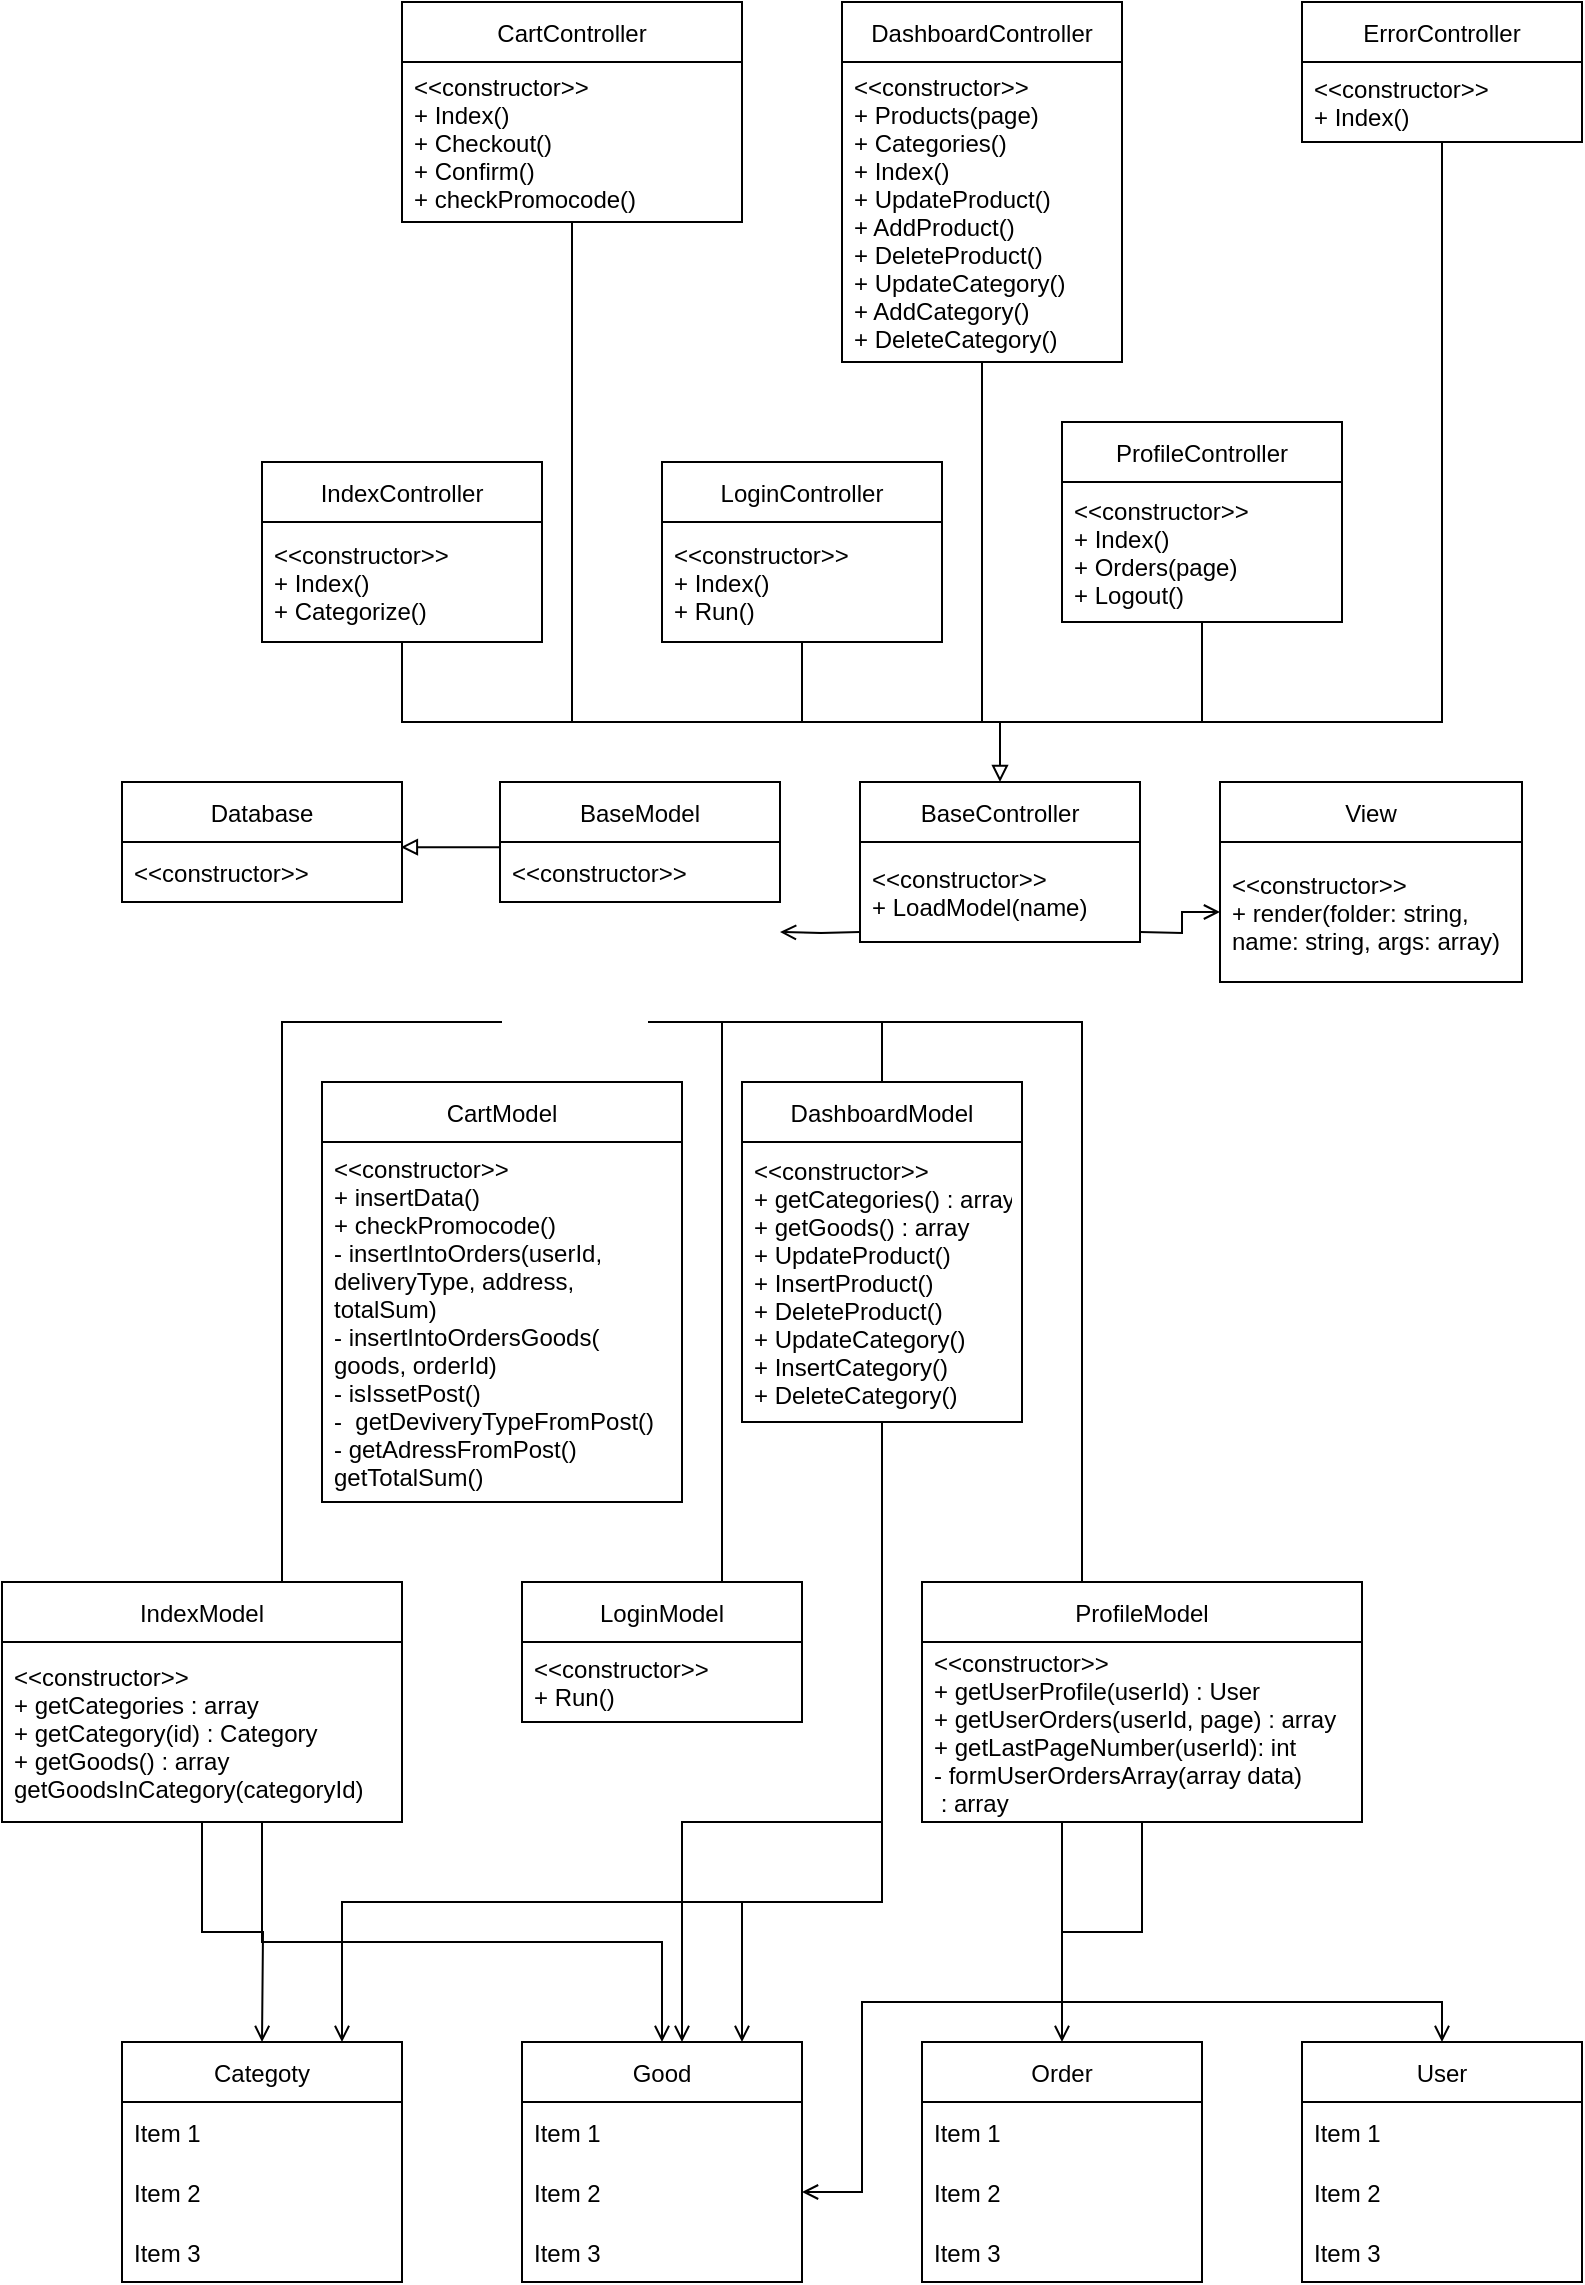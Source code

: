 <mxfile version="17.1.3" type="github">
  <diagram id="hvruk2pE5dILkIvBJ2YZ" name="Page-1">
    <mxGraphModel dx="782" dy="428" grid="1" gridSize="10" guides="1" tooltips="1" connect="1" arrows="1" fold="1" page="1" pageScale="1" pageWidth="827" pageHeight="1169" math="0" shadow="0">
      <root>
        <mxCell id="0" />
        <mxCell id="1" parent="0" />
        <mxCell id="80jz7MyqvtuJZ1k7g_Dv-2" value="BaseController" style="swimlane;fontStyle=0;childLayout=stackLayout;horizontal=1;startSize=30;horizontalStack=0;resizeParent=1;resizeParentMax=0;resizeLast=0;collapsible=1;marginBottom=0;" vertex="1" parent="1">
          <mxGeometry x="439" y="410" width="140" height="80" as="geometry" />
        </mxCell>
        <mxCell id="80jz7MyqvtuJZ1k7g_Dv-3" value="&lt;&lt;constructor&gt;&gt;&#xa;+ LoadModel(name)" style="text;strokeColor=none;fillColor=none;align=left;verticalAlign=middle;spacingLeft=4;spacingRight=4;overflow=hidden;points=[[0,0.5],[1,0.5]];portConstraint=eastwest;rotatable=0;" vertex="1" parent="80jz7MyqvtuJZ1k7g_Dv-2">
          <mxGeometry y="30" width="140" height="50" as="geometry" />
        </mxCell>
        <mxCell id="80jz7MyqvtuJZ1k7g_Dv-106" style="edgeStyle=orthogonalEdgeStyle;rounded=0;orthogonalLoop=1;jettySize=auto;html=1;entryX=0.996;entryY=0.087;entryDx=0;entryDy=0;entryPerimeter=0;endArrow=block;endFill=0;" edge="1" parent="1" source="80jz7MyqvtuJZ1k7g_Dv-6" target="80jz7MyqvtuJZ1k7g_Dv-15">
          <mxGeometry relative="1" as="geometry">
            <Array as="points">
              <mxPoint x="235" y="443" />
            </Array>
          </mxGeometry>
        </mxCell>
        <mxCell id="80jz7MyqvtuJZ1k7g_Dv-6" value="BaseModel" style="swimlane;fontStyle=0;childLayout=stackLayout;horizontal=1;startSize=30;horizontalStack=0;resizeParent=1;resizeParentMax=0;resizeLast=0;collapsible=1;marginBottom=0;" vertex="1" parent="1">
          <mxGeometry x="259" y="410" width="140" height="60" as="geometry" />
        </mxCell>
        <mxCell id="80jz7MyqvtuJZ1k7g_Dv-7" value="&lt;&lt;constructor&gt;&gt;" style="text;strokeColor=none;fillColor=none;align=left;verticalAlign=middle;spacingLeft=4;spacingRight=4;overflow=hidden;points=[[0,0.5],[1,0.5]];portConstraint=eastwest;rotatable=0;" vertex="1" parent="80jz7MyqvtuJZ1k7g_Dv-6">
          <mxGeometry y="30" width="140" height="30" as="geometry" />
        </mxCell>
        <mxCell id="80jz7MyqvtuJZ1k7g_Dv-10" value="View" style="swimlane;fontStyle=0;childLayout=stackLayout;horizontal=1;startSize=30;horizontalStack=0;resizeParent=1;resizeParentMax=0;resizeLast=0;collapsible=1;marginBottom=0;" vertex="1" parent="1">
          <mxGeometry x="619" y="410" width="151" height="100" as="geometry" />
        </mxCell>
        <mxCell id="80jz7MyqvtuJZ1k7g_Dv-12" value="&lt;&lt;constructor&gt;&gt;&#xa;+ render(folder: string,&#xa;name: string, args: array)" style="text;strokeColor=none;fillColor=none;align=left;verticalAlign=middle;spacingLeft=4;spacingRight=4;overflow=hidden;points=[[0,0.5],[1,0.5]];portConstraint=eastwest;rotatable=0;" vertex="1" parent="80jz7MyqvtuJZ1k7g_Dv-10">
          <mxGeometry y="30" width="151" height="70" as="geometry" />
        </mxCell>
        <mxCell id="80jz7MyqvtuJZ1k7g_Dv-14" value="Database" style="swimlane;fontStyle=0;childLayout=stackLayout;horizontal=1;startSize=30;horizontalStack=0;resizeParent=1;resizeParentMax=0;resizeLast=0;collapsible=1;marginBottom=0;" vertex="1" parent="1">
          <mxGeometry x="70" y="410" width="140" height="60" as="geometry" />
        </mxCell>
        <mxCell id="80jz7MyqvtuJZ1k7g_Dv-15" value="&lt;&lt;constructor&gt;&gt;" style="text;strokeColor=none;fillColor=none;align=left;verticalAlign=middle;spacingLeft=4;spacingRight=4;overflow=hidden;points=[[0,0.5],[1,0.5]];portConstraint=eastwest;rotatable=0;" vertex="1" parent="80jz7MyqvtuJZ1k7g_Dv-14">
          <mxGeometry y="30" width="140" height="30" as="geometry" />
        </mxCell>
        <mxCell id="80jz7MyqvtuJZ1k7g_Dv-86" style="edgeStyle=orthogonalEdgeStyle;rounded=0;orthogonalLoop=1;jettySize=auto;html=1;endArrow=none;endFill=0;" edge="1" parent="1" source="80jz7MyqvtuJZ1k7g_Dv-18">
          <mxGeometry relative="1" as="geometry">
            <mxPoint x="500" y="380" as="targetPoint" />
          </mxGeometry>
        </mxCell>
        <mxCell id="80jz7MyqvtuJZ1k7g_Dv-18" value="DashboardController" style="swimlane;fontStyle=0;childLayout=stackLayout;horizontal=1;startSize=30;horizontalStack=0;resizeParent=1;resizeParentMax=0;resizeLast=0;collapsible=1;marginBottom=0;" vertex="1" parent="1">
          <mxGeometry x="430" y="20" width="140" height="180" as="geometry" />
        </mxCell>
        <mxCell id="80jz7MyqvtuJZ1k7g_Dv-19" value="&lt;&lt;constructor&gt;&gt;&#xa;+ Products(page)&#xa;+ Categories()&#xa;+ Index()&#xa;+ UpdateProduct()&#xa;+ AddProduct()&#xa;+ DeleteProduct()&#xa;+ UpdateCategory()&#xa;+ AddCategory()&#xa;+ DeleteCategory()" style="text;strokeColor=none;fillColor=none;align=left;verticalAlign=middle;spacingLeft=4;spacingRight=4;overflow=hidden;points=[[0,0.5],[1,0.5]];portConstraint=eastwest;rotatable=0;" vertex="1" parent="80jz7MyqvtuJZ1k7g_Dv-18">
          <mxGeometry y="30" width="140" height="150" as="geometry" />
        </mxCell>
        <mxCell id="80jz7MyqvtuJZ1k7g_Dv-85" style="edgeStyle=orthogonalEdgeStyle;rounded=0;orthogonalLoop=1;jettySize=auto;html=1;endArrow=none;endFill=0;" edge="1" parent="1" source="80jz7MyqvtuJZ1k7g_Dv-22">
          <mxGeometry relative="1" as="geometry">
            <mxPoint x="310" y="380" as="targetPoint" />
            <Array as="points">
              <mxPoint x="295" y="380" />
            </Array>
          </mxGeometry>
        </mxCell>
        <mxCell id="80jz7MyqvtuJZ1k7g_Dv-22" value="CartController" style="swimlane;fontStyle=0;childLayout=stackLayout;horizontal=1;startSize=30;horizontalStack=0;resizeParent=1;resizeParentMax=0;resizeLast=0;collapsible=1;marginBottom=0;" vertex="1" parent="1">
          <mxGeometry x="210" y="20" width="170" height="110" as="geometry" />
        </mxCell>
        <mxCell id="80jz7MyqvtuJZ1k7g_Dv-23" value="&lt;&lt;constructor&gt;&gt;&#xa;+ Index()&#xa;+ Checkout()&#xa;+ Confirm()&#xa;+ checkPromocode()" style="text;strokeColor=none;fillColor=none;align=left;verticalAlign=middle;spacingLeft=4;spacingRight=4;overflow=hidden;points=[[0,0.5],[1,0.5]];portConstraint=eastwest;rotatable=0;" vertex="1" parent="80jz7MyqvtuJZ1k7g_Dv-22">
          <mxGeometry y="30" width="170" height="80" as="geometry" />
        </mxCell>
        <mxCell id="80jz7MyqvtuJZ1k7g_Dv-87" style="edgeStyle=orthogonalEdgeStyle;rounded=0;orthogonalLoop=1;jettySize=auto;html=1;endArrow=none;endFill=0;" edge="1" parent="1" source="80jz7MyqvtuJZ1k7g_Dv-26">
          <mxGeometry relative="1" as="geometry">
            <mxPoint x="600" y="380" as="targetPoint" />
            <Array as="points">
              <mxPoint x="730" y="380" />
              <mxPoint x="600" y="380" />
            </Array>
          </mxGeometry>
        </mxCell>
        <mxCell id="80jz7MyqvtuJZ1k7g_Dv-26" value="ErrorController" style="swimlane;fontStyle=0;childLayout=stackLayout;horizontal=1;startSize=30;horizontalStack=0;resizeParent=1;resizeParentMax=0;resizeLast=0;collapsible=1;marginBottom=0;" vertex="1" parent="1">
          <mxGeometry x="660" y="20" width="140" height="70" as="geometry" />
        </mxCell>
        <mxCell id="80jz7MyqvtuJZ1k7g_Dv-27" value="&lt;&lt;constructor&gt;&gt;&#xa;+ Index()" style="text;strokeColor=none;fillColor=none;align=left;verticalAlign=middle;spacingLeft=4;spacingRight=4;overflow=hidden;points=[[0,0.5],[1,0.5]];portConstraint=eastwest;rotatable=0;" vertex="1" parent="80jz7MyqvtuJZ1k7g_Dv-26">
          <mxGeometry y="30" width="140" height="40" as="geometry" />
        </mxCell>
        <mxCell id="80jz7MyqvtuJZ1k7g_Dv-104" style="edgeStyle=orthogonalEdgeStyle;rounded=0;orthogonalLoop=1;jettySize=auto;html=1;endArrow=none;endFill=0;" edge="1" parent="1" source="80jz7MyqvtuJZ1k7g_Dv-30">
          <mxGeometry relative="1" as="geometry">
            <mxPoint x="510" y="380" as="targetPoint" />
            <Array as="points">
              <mxPoint x="410" y="380" />
            </Array>
          </mxGeometry>
        </mxCell>
        <mxCell id="80jz7MyqvtuJZ1k7g_Dv-30" value="LoginController" style="swimlane;fontStyle=0;childLayout=stackLayout;horizontal=1;startSize=30;horizontalStack=0;resizeParent=1;resizeParentMax=0;resizeLast=0;collapsible=1;marginBottom=0;" vertex="1" parent="1">
          <mxGeometry x="340" y="250" width="140" height="90" as="geometry" />
        </mxCell>
        <mxCell id="80jz7MyqvtuJZ1k7g_Dv-31" value="&lt;&lt;constructor&gt;&gt;&#xa;+ Index()&#xa;+ Run()" style="text;strokeColor=none;fillColor=none;align=left;verticalAlign=middle;spacingLeft=4;spacingRight=4;overflow=hidden;points=[[0,0.5],[1,0.5]];portConstraint=eastwest;rotatable=0;" vertex="1" parent="80jz7MyqvtuJZ1k7g_Dv-30">
          <mxGeometry y="30" width="140" height="60" as="geometry" />
        </mxCell>
        <mxCell id="80jz7MyqvtuJZ1k7g_Dv-83" style="edgeStyle=orthogonalEdgeStyle;rounded=0;orthogonalLoop=1;jettySize=auto;html=1;entryX=0.5;entryY=0;entryDx=0;entryDy=0;endArrow=block;endFill=0;" edge="1" parent="1" source="80jz7MyqvtuJZ1k7g_Dv-34" target="80jz7MyqvtuJZ1k7g_Dv-2">
          <mxGeometry relative="1" as="geometry">
            <Array as="points">
              <mxPoint x="210" y="380" />
              <mxPoint x="509" y="380" />
            </Array>
          </mxGeometry>
        </mxCell>
        <mxCell id="80jz7MyqvtuJZ1k7g_Dv-34" value="IndexController" style="swimlane;fontStyle=0;childLayout=stackLayout;horizontal=1;startSize=30;horizontalStack=0;resizeParent=1;resizeParentMax=0;resizeLast=0;collapsible=1;marginBottom=0;" vertex="1" parent="1">
          <mxGeometry x="140" y="250" width="140" height="90" as="geometry" />
        </mxCell>
        <mxCell id="80jz7MyqvtuJZ1k7g_Dv-35" value="&lt;&lt;constructor&gt;&gt;&#xa;+ Index()&#xa;+ Categorize()" style="text;strokeColor=none;fillColor=none;align=left;verticalAlign=middle;spacingLeft=4;spacingRight=4;overflow=hidden;points=[[0,0.5],[1,0.5]];portConstraint=eastwest;rotatable=0;" vertex="1" parent="80jz7MyqvtuJZ1k7g_Dv-34">
          <mxGeometry y="30" width="140" height="60" as="geometry" />
        </mxCell>
        <mxCell id="80jz7MyqvtuJZ1k7g_Dv-84" style="edgeStyle=orthogonalEdgeStyle;rounded=0;orthogonalLoop=1;jettySize=auto;html=1;endArrow=none;endFill=0;" edge="1" parent="1" source="80jz7MyqvtuJZ1k7g_Dv-38">
          <mxGeometry relative="1" as="geometry">
            <mxPoint x="509" y="380" as="targetPoint" />
            <Array as="points">
              <mxPoint x="610" y="380" />
              <mxPoint x="509" y="380" />
            </Array>
          </mxGeometry>
        </mxCell>
        <mxCell id="80jz7MyqvtuJZ1k7g_Dv-38" value="ProfileController" style="swimlane;fontStyle=0;childLayout=stackLayout;horizontal=1;startSize=30;horizontalStack=0;resizeParent=1;resizeParentMax=0;resizeLast=0;collapsible=1;marginBottom=0;" vertex="1" parent="1">
          <mxGeometry x="540" y="230" width="140" height="100" as="geometry" />
        </mxCell>
        <mxCell id="80jz7MyqvtuJZ1k7g_Dv-39" value="&lt;&lt;constructor&gt;&gt;&#xa;+ Index()&#xa;+ Orders(page)&#xa;+ Logout()" style="text;strokeColor=none;fillColor=none;align=left;verticalAlign=middle;spacingLeft=4;spacingRight=4;overflow=hidden;points=[[0,0.5],[1,0.5]];portConstraint=eastwest;rotatable=0;" vertex="1" parent="80jz7MyqvtuJZ1k7g_Dv-38">
          <mxGeometry y="30" width="140" height="70" as="geometry" />
        </mxCell>
        <mxCell id="80jz7MyqvtuJZ1k7g_Dv-82" style="edgeStyle=orthogonalEdgeStyle;rounded=0;orthogonalLoop=1;jettySize=auto;html=1;endArrow=none;endFill=0;" edge="1" parent="1" source="80jz7MyqvtuJZ1k7g_Dv-42">
          <mxGeometry relative="1" as="geometry">
            <mxPoint x="333" y="530" as="targetPoint" />
            <Array as="points">
              <mxPoint x="450" y="530" />
            </Array>
          </mxGeometry>
        </mxCell>
        <mxCell id="80jz7MyqvtuJZ1k7g_Dv-91" style="edgeStyle=orthogonalEdgeStyle;rounded=0;orthogonalLoop=1;jettySize=auto;html=1;endArrow=open;endFill=0;" edge="1" parent="1" source="80jz7MyqvtuJZ1k7g_Dv-42" target="80jz7MyqvtuJZ1k7g_Dv-62">
          <mxGeometry relative="1" as="geometry">
            <Array as="points">
              <mxPoint x="450" y="930" />
              <mxPoint x="350" y="930" />
            </Array>
          </mxGeometry>
        </mxCell>
        <mxCell id="80jz7MyqvtuJZ1k7g_Dv-92" style="edgeStyle=orthogonalEdgeStyle;rounded=0;orthogonalLoop=1;jettySize=auto;html=1;endArrow=open;endFill=0;" edge="1" parent="1" source="80jz7MyqvtuJZ1k7g_Dv-42" target="80jz7MyqvtuJZ1k7g_Dv-66">
          <mxGeometry relative="1" as="geometry">
            <Array as="points">
              <mxPoint x="450" y="970" />
              <mxPoint x="180" y="970" />
            </Array>
          </mxGeometry>
        </mxCell>
        <mxCell id="80jz7MyqvtuJZ1k7g_Dv-95" style="edgeStyle=orthogonalEdgeStyle;rounded=0;orthogonalLoop=1;jettySize=auto;html=1;endArrow=open;endFill=0;" edge="1" parent="1" source="80jz7MyqvtuJZ1k7g_Dv-42" target="80jz7MyqvtuJZ1k7g_Dv-62">
          <mxGeometry relative="1" as="geometry">
            <Array as="points">
              <mxPoint x="450" y="970" />
              <mxPoint x="380" y="970" />
            </Array>
          </mxGeometry>
        </mxCell>
        <mxCell id="80jz7MyqvtuJZ1k7g_Dv-42" value="DashboardModel" style="swimlane;fontStyle=0;childLayout=stackLayout;horizontal=1;startSize=30;horizontalStack=0;resizeParent=1;resizeParentMax=0;resizeLast=0;collapsible=1;marginBottom=0;" vertex="1" parent="1">
          <mxGeometry x="380" y="560" width="140" height="170" as="geometry" />
        </mxCell>
        <mxCell id="80jz7MyqvtuJZ1k7g_Dv-43" value="&lt;&lt;constructor&gt;&gt;&#xa;+ getCategories() : array&#xa;+ getGoods() : array&#xa;+ UpdateProduct()&#xa;+ InsertProduct()&#xa;+ DeleteProduct()&#xa;+ UpdateCategory()&#xa;+ InsertCategory()&#xa;+ DeleteCategory()" style="text;strokeColor=none;fillColor=none;align=left;verticalAlign=middle;spacingLeft=4;spacingRight=4;overflow=hidden;points=[[0,0.5],[1,0.5]];portConstraint=eastwest;rotatable=0;" vertex="1" parent="80jz7MyqvtuJZ1k7g_Dv-42">
          <mxGeometry y="30" width="140" height="140" as="geometry" />
        </mxCell>
        <mxCell id="80jz7MyqvtuJZ1k7g_Dv-46" value="CartModel" style="swimlane;fontStyle=0;childLayout=stackLayout;horizontal=1;startSize=30;horizontalStack=0;resizeParent=1;resizeParentMax=0;resizeLast=0;collapsible=1;marginBottom=0;" vertex="1" parent="1">
          <mxGeometry x="170" y="560" width="180" height="210" as="geometry" />
        </mxCell>
        <mxCell id="80jz7MyqvtuJZ1k7g_Dv-47" value="&lt;&lt;constructor&gt;&gt;&#xa;+ insertData()&#xa;+ checkPromocode()&#xa;- insertIntoOrders(userId,&#xa;deliveryType, address,&#xa;totalSum)&#xa;- insertIntoOrdersGoods(&#xa;goods, orderId)&#xa;- isIssetPost()&#xa;-  getDeviveryTypeFromPost()&#xa;- getAdressFromPost()&#xa;getTotalSum()" style="text;strokeColor=none;fillColor=none;align=left;verticalAlign=middle;spacingLeft=4;spacingRight=4;overflow=hidden;points=[[0,0.5],[1,0.5]];portConstraint=eastwest;rotatable=0;" vertex="1" parent="80jz7MyqvtuJZ1k7g_Dv-46">
          <mxGeometry y="30" width="180" height="180" as="geometry" />
        </mxCell>
        <mxCell id="80jz7MyqvtuJZ1k7g_Dv-90" style="edgeStyle=orthogonalEdgeStyle;rounded=0;orthogonalLoop=1;jettySize=auto;html=1;endArrow=none;endFill=0;" edge="1" parent="1" source="80jz7MyqvtuJZ1k7g_Dv-50">
          <mxGeometry relative="1" as="geometry">
            <mxPoint x="350" y="530" as="targetPoint" />
            <Array as="points">
              <mxPoint x="370" y="530" />
            </Array>
          </mxGeometry>
        </mxCell>
        <mxCell id="80jz7MyqvtuJZ1k7g_Dv-50" value="LoginModel" style="swimlane;fontStyle=0;childLayout=stackLayout;horizontal=1;startSize=30;horizontalStack=0;resizeParent=1;resizeParentMax=0;resizeLast=0;collapsible=1;marginBottom=0;" vertex="1" parent="1">
          <mxGeometry x="270" y="810" width="140" height="70" as="geometry" />
        </mxCell>
        <mxCell id="80jz7MyqvtuJZ1k7g_Dv-51" value="&lt;&lt;constructor&gt;&gt;&#xa;+ Run()" style="text;strokeColor=none;fillColor=none;align=left;verticalAlign=middle;spacingLeft=4;spacingRight=4;overflow=hidden;points=[[0,0.5],[1,0.5]];portConstraint=eastwest;rotatable=0;" vertex="1" parent="80jz7MyqvtuJZ1k7g_Dv-50">
          <mxGeometry y="30" width="140" height="40" as="geometry" />
        </mxCell>
        <mxCell id="80jz7MyqvtuJZ1k7g_Dv-88" style="edgeStyle=orthogonalEdgeStyle;rounded=0;orthogonalLoop=1;jettySize=auto;html=1;endArrow=none;endFill=0;" edge="1" parent="1" source="80jz7MyqvtuJZ1k7g_Dv-54">
          <mxGeometry relative="1" as="geometry">
            <mxPoint x="260" y="530" as="targetPoint" />
            <Array as="points">
              <mxPoint x="150" y="530" />
            </Array>
          </mxGeometry>
        </mxCell>
        <mxCell id="80jz7MyqvtuJZ1k7g_Dv-93" style="edgeStyle=orthogonalEdgeStyle;rounded=0;orthogonalLoop=1;jettySize=auto;html=1;endArrow=open;endFill=0;" edge="1" parent="1" source="80jz7MyqvtuJZ1k7g_Dv-54">
          <mxGeometry relative="1" as="geometry">
            <mxPoint x="140" y="1040" as="targetPoint" />
          </mxGeometry>
        </mxCell>
        <mxCell id="80jz7MyqvtuJZ1k7g_Dv-94" style="edgeStyle=orthogonalEdgeStyle;rounded=0;orthogonalLoop=1;jettySize=auto;html=1;entryX=0.5;entryY=0;entryDx=0;entryDy=0;endArrow=open;endFill=0;" edge="1" parent="1" source="80jz7MyqvtuJZ1k7g_Dv-54" target="80jz7MyqvtuJZ1k7g_Dv-62">
          <mxGeometry relative="1" as="geometry">
            <Array as="points">
              <mxPoint x="140" y="990" />
              <mxPoint x="340" y="990" />
            </Array>
          </mxGeometry>
        </mxCell>
        <mxCell id="80jz7MyqvtuJZ1k7g_Dv-54" value="IndexModel" style="swimlane;fontStyle=0;childLayout=stackLayout;horizontal=1;startSize=30;horizontalStack=0;resizeParent=1;resizeParentMax=0;resizeLast=0;collapsible=1;marginBottom=0;" vertex="1" parent="1">
          <mxGeometry x="10" y="810" width="200" height="120" as="geometry" />
        </mxCell>
        <mxCell id="80jz7MyqvtuJZ1k7g_Dv-55" value="&lt;&lt;constructor&gt;&gt;&#xa;+ getCategories : array&#xa;+ getCategory(id) : Category&#xa;+ getGoods() : array&#xa;getGoodsInCategory(categoryId)" style="text;strokeColor=none;fillColor=none;align=left;verticalAlign=middle;spacingLeft=4;spacingRight=4;overflow=hidden;points=[[0,0.5],[1,0.5]];portConstraint=eastwest;rotatable=0;" vertex="1" parent="80jz7MyqvtuJZ1k7g_Dv-54">
          <mxGeometry y="30" width="200" height="90" as="geometry" />
        </mxCell>
        <mxCell id="80jz7MyqvtuJZ1k7g_Dv-89" style="edgeStyle=orthogonalEdgeStyle;rounded=0;orthogonalLoop=1;jettySize=auto;html=1;endArrow=none;endFill=0;" edge="1" parent="1" source="80jz7MyqvtuJZ1k7g_Dv-58">
          <mxGeometry relative="1" as="geometry">
            <mxPoint x="450" y="530" as="targetPoint" />
            <Array as="points">
              <mxPoint x="550" y="530" />
            </Array>
          </mxGeometry>
        </mxCell>
        <mxCell id="80jz7MyqvtuJZ1k7g_Dv-96" style="edgeStyle=orthogonalEdgeStyle;rounded=0;orthogonalLoop=1;jettySize=auto;html=1;endArrow=open;endFill=0;" edge="1" parent="1" source="80jz7MyqvtuJZ1k7g_Dv-58" target="80jz7MyqvtuJZ1k7g_Dv-74">
          <mxGeometry relative="1" as="geometry">
            <Array as="points">
              <mxPoint x="540" y="1020" />
              <mxPoint x="730" y="1020" />
            </Array>
          </mxGeometry>
        </mxCell>
        <mxCell id="80jz7MyqvtuJZ1k7g_Dv-97" style="edgeStyle=orthogonalEdgeStyle;rounded=0;orthogonalLoop=1;jettySize=auto;html=1;entryX=0.5;entryY=0;entryDx=0;entryDy=0;endArrow=open;endFill=0;" edge="1" parent="1" source="80jz7MyqvtuJZ1k7g_Dv-58" target="80jz7MyqvtuJZ1k7g_Dv-70">
          <mxGeometry relative="1" as="geometry" />
        </mxCell>
        <mxCell id="80jz7MyqvtuJZ1k7g_Dv-98" style="edgeStyle=orthogonalEdgeStyle;rounded=0;orthogonalLoop=1;jettySize=auto;html=1;entryX=1;entryY=0.5;entryDx=0;entryDy=0;endArrow=open;endFill=0;" edge="1" parent="1" source="80jz7MyqvtuJZ1k7g_Dv-58" target="80jz7MyqvtuJZ1k7g_Dv-64">
          <mxGeometry relative="1" as="geometry">
            <Array as="points">
              <mxPoint x="540" y="1020" />
              <mxPoint x="440" y="1020" />
              <mxPoint x="440" y="1115" />
            </Array>
          </mxGeometry>
        </mxCell>
        <mxCell id="80jz7MyqvtuJZ1k7g_Dv-58" value="ProfileModel" style="swimlane;fontStyle=0;childLayout=stackLayout;horizontal=1;startSize=30;horizontalStack=0;resizeParent=1;resizeParentMax=0;resizeLast=0;collapsible=1;marginBottom=0;" vertex="1" parent="1">
          <mxGeometry x="470" y="810" width="220" height="120" as="geometry" />
        </mxCell>
        <mxCell id="80jz7MyqvtuJZ1k7g_Dv-59" value="&lt;&lt;constructor&gt;&gt;&#xa;+ getUserProfile(userId) : User&#xa;+ getUserOrders(userId, page) : array&#xa;+ getLastPageNumber(userId): int&#xa;- formUserOrdersArray(array data)&#xa; : array" style="text;strokeColor=none;fillColor=none;align=left;verticalAlign=middle;spacingLeft=4;spacingRight=4;overflow=hidden;points=[[0,0.5],[1,0.5]];portConstraint=eastwest;rotatable=0;" vertex="1" parent="80jz7MyqvtuJZ1k7g_Dv-58">
          <mxGeometry y="30" width="220" height="90" as="geometry" />
        </mxCell>
        <mxCell id="80jz7MyqvtuJZ1k7g_Dv-62" value="Good" style="swimlane;fontStyle=0;childLayout=stackLayout;horizontal=1;startSize=30;horizontalStack=0;resizeParent=1;resizeParentMax=0;resizeLast=0;collapsible=1;marginBottom=0;" vertex="1" parent="1">
          <mxGeometry x="270" y="1040" width="140" height="120" as="geometry" />
        </mxCell>
        <mxCell id="80jz7MyqvtuJZ1k7g_Dv-63" value="Item 1" style="text;strokeColor=none;fillColor=none;align=left;verticalAlign=middle;spacingLeft=4;spacingRight=4;overflow=hidden;points=[[0,0.5],[1,0.5]];portConstraint=eastwest;rotatable=0;" vertex="1" parent="80jz7MyqvtuJZ1k7g_Dv-62">
          <mxGeometry y="30" width="140" height="30" as="geometry" />
        </mxCell>
        <mxCell id="80jz7MyqvtuJZ1k7g_Dv-64" value="Item 2" style="text;strokeColor=none;fillColor=none;align=left;verticalAlign=middle;spacingLeft=4;spacingRight=4;overflow=hidden;points=[[0,0.5],[1,0.5]];portConstraint=eastwest;rotatable=0;" vertex="1" parent="80jz7MyqvtuJZ1k7g_Dv-62">
          <mxGeometry y="60" width="140" height="30" as="geometry" />
        </mxCell>
        <mxCell id="80jz7MyqvtuJZ1k7g_Dv-65" value="Item 3" style="text;strokeColor=none;fillColor=none;align=left;verticalAlign=middle;spacingLeft=4;spacingRight=4;overflow=hidden;points=[[0,0.5],[1,0.5]];portConstraint=eastwest;rotatable=0;" vertex="1" parent="80jz7MyqvtuJZ1k7g_Dv-62">
          <mxGeometry y="90" width="140" height="30" as="geometry" />
        </mxCell>
        <mxCell id="80jz7MyqvtuJZ1k7g_Dv-66" value="Categoty" style="swimlane;fontStyle=0;childLayout=stackLayout;horizontal=1;startSize=30;horizontalStack=0;resizeParent=1;resizeParentMax=0;resizeLast=0;collapsible=1;marginBottom=0;" vertex="1" parent="1">
          <mxGeometry x="70" y="1040" width="140" height="120" as="geometry" />
        </mxCell>
        <mxCell id="80jz7MyqvtuJZ1k7g_Dv-67" value="Item 1" style="text;strokeColor=none;fillColor=none;align=left;verticalAlign=middle;spacingLeft=4;spacingRight=4;overflow=hidden;points=[[0,0.5],[1,0.5]];portConstraint=eastwest;rotatable=0;" vertex="1" parent="80jz7MyqvtuJZ1k7g_Dv-66">
          <mxGeometry y="30" width="140" height="30" as="geometry" />
        </mxCell>
        <mxCell id="80jz7MyqvtuJZ1k7g_Dv-68" value="Item 2" style="text;strokeColor=none;fillColor=none;align=left;verticalAlign=middle;spacingLeft=4;spacingRight=4;overflow=hidden;points=[[0,0.5],[1,0.5]];portConstraint=eastwest;rotatable=0;" vertex="1" parent="80jz7MyqvtuJZ1k7g_Dv-66">
          <mxGeometry y="60" width="140" height="30" as="geometry" />
        </mxCell>
        <mxCell id="80jz7MyqvtuJZ1k7g_Dv-69" value="Item 3" style="text;strokeColor=none;fillColor=none;align=left;verticalAlign=middle;spacingLeft=4;spacingRight=4;overflow=hidden;points=[[0,0.5],[1,0.5]];portConstraint=eastwest;rotatable=0;" vertex="1" parent="80jz7MyqvtuJZ1k7g_Dv-66">
          <mxGeometry y="90" width="140" height="30" as="geometry" />
        </mxCell>
        <mxCell id="80jz7MyqvtuJZ1k7g_Dv-70" value="Order" style="swimlane;fontStyle=0;childLayout=stackLayout;horizontal=1;startSize=30;horizontalStack=0;resizeParent=1;resizeParentMax=0;resizeLast=0;collapsible=1;marginBottom=0;" vertex="1" parent="1">
          <mxGeometry x="470" y="1040" width="140" height="120" as="geometry" />
        </mxCell>
        <mxCell id="80jz7MyqvtuJZ1k7g_Dv-71" value="Item 1" style="text;strokeColor=none;fillColor=none;align=left;verticalAlign=middle;spacingLeft=4;spacingRight=4;overflow=hidden;points=[[0,0.5],[1,0.5]];portConstraint=eastwest;rotatable=0;" vertex="1" parent="80jz7MyqvtuJZ1k7g_Dv-70">
          <mxGeometry y="30" width="140" height="30" as="geometry" />
        </mxCell>
        <mxCell id="80jz7MyqvtuJZ1k7g_Dv-72" value="Item 2" style="text;strokeColor=none;fillColor=none;align=left;verticalAlign=middle;spacingLeft=4;spacingRight=4;overflow=hidden;points=[[0,0.5],[1,0.5]];portConstraint=eastwest;rotatable=0;" vertex="1" parent="80jz7MyqvtuJZ1k7g_Dv-70">
          <mxGeometry y="60" width="140" height="30" as="geometry" />
        </mxCell>
        <mxCell id="80jz7MyqvtuJZ1k7g_Dv-73" value="Item 3" style="text;strokeColor=none;fillColor=none;align=left;verticalAlign=middle;spacingLeft=4;spacingRight=4;overflow=hidden;points=[[0,0.5],[1,0.5]];portConstraint=eastwest;rotatable=0;" vertex="1" parent="80jz7MyqvtuJZ1k7g_Dv-70">
          <mxGeometry y="90" width="140" height="30" as="geometry" />
        </mxCell>
        <mxCell id="80jz7MyqvtuJZ1k7g_Dv-74" value="User" style="swimlane;fontStyle=0;childLayout=stackLayout;horizontal=1;startSize=30;horizontalStack=0;resizeParent=1;resizeParentMax=0;resizeLast=0;collapsible=1;marginBottom=0;" vertex="1" parent="1">
          <mxGeometry x="660" y="1040" width="140" height="120" as="geometry" />
        </mxCell>
        <mxCell id="80jz7MyqvtuJZ1k7g_Dv-75" value="Item 1" style="text;strokeColor=none;fillColor=none;align=left;verticalAlign=middle;spacingLeft=4;spacingRight=4;overflow=hidden;points=[[0,0.5],[1,0.5]];portConstraint=eastwest;rotatable=0;" vertex="1" parent="80jz7MyqvtuJZ1k7g_Dv-74">
          <mxGeometry y="30" width="140" height="30" as="geometry" />
        </mxCell>
        <mxCell id="80jz7MyqvtuJZ1k7g_Dv-76" value="Item 2" style="text;strokeColor=none;fillColor=none;align=left;verticalAlign=middle;spacingLeft=4;spacingRight=4;overflow=hidden;points=[[0,0.5],[1,0.5]];portConstraint=eastwest;rotatable=0;" vertex="1" parent="80jz7MyqvtuJZ1k7g_Dv-74">
          <mxGeometry y="60" width="140" height="30" as="geometry" />
        </mxCell>
        <mxCell id="80jz7MyqvtuJZ1k7g_Dv-77" value="Item 3" style="text;strokeColor=none;fillColor=none;align=left;verticalAlign=middle;spacingLeft=4;spacingRight=4;overflow=hidden;points=[[0,0.5],[1,0.5]];portConstraint=eastwest;rotatable=0;" vertex="1" parent="80jz7MyqvtuJZ1k7g_Dv-74">
          <mxGeometry y="90" width="140" height="30" as="geometry" />
        </mxCell>
        <mxCell id="80jz7MyqvtuJZ1k7g_Dv-78" style="edgeStyle=orthogonalEdgeStyle;rounded=0;orthogonalLoop=1;jettySize=auto;html=1;entryX=0;entryY=0.5;entryDx=0;entryDy=0;endArrow=open;endFill=0;" edge="1" parent="1" target="80jz7MyqvtuJZ1k7g_Dv-12">
          <mxGeometry relative="1" as="geometry">
            <mxPoint x="579.0" y="485" as="sourcePoint" />
          </mxGeometry>
        </mxCell>
        <mxCell id="80jz7MyqvtuJZ1k7g_Dv-79" style="edgeStyle=orthogonalEdgeStyle;rounded=0;orthogonalLoop=1;jettySize=auto;html=1;entryX=1;entryY=0.5;entryDx=0;entryDy=0;endArrow=open;endFill=0;" edge="1" parent="1">
          <mxGeometry relative="1" as="geometry">
            <mxPoint x="439.0" y="485" as="sourcePoint" />
            <mxPoint x="399.0" y="485" as="targetPoint" />
          </mxGeometry>
        </mxCell>
      </root>
    </mxGraphModel>
  </diagram>
</mxfile>
